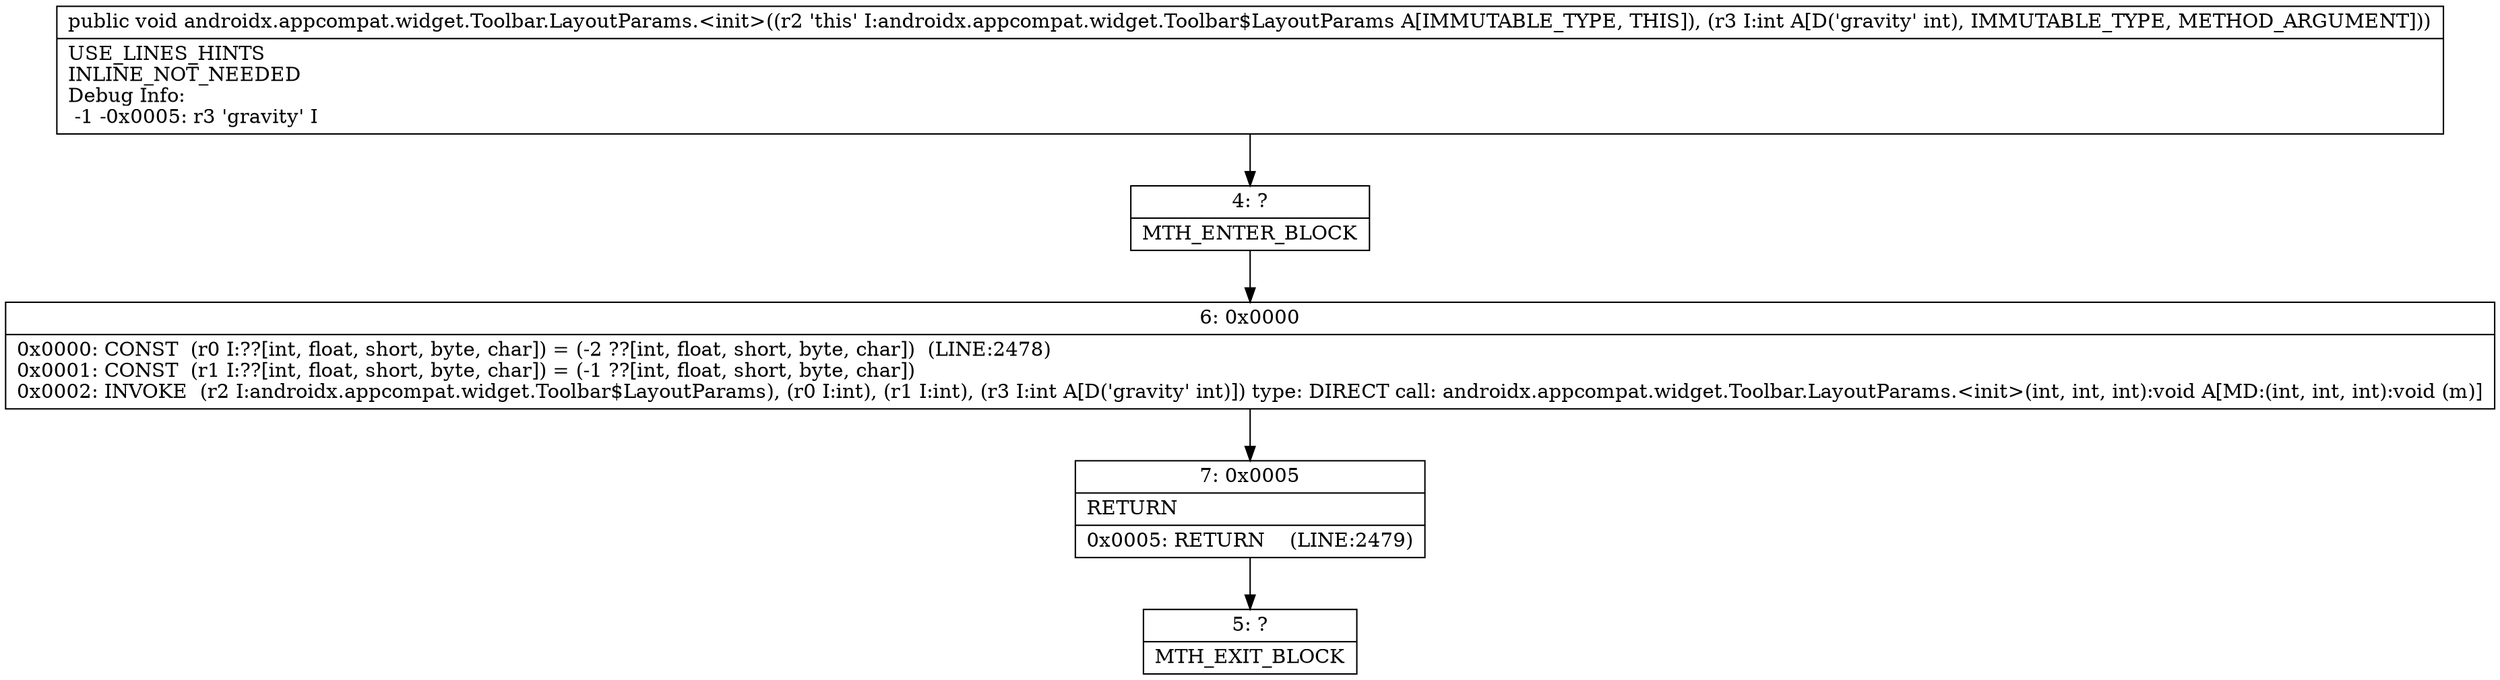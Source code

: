 digraph "CFG forandroidx.appcompat.widget.Toolbar.LayoutParams.\<init\>(I)V" {
Node_4 [shape=record,label="{4\:\ ?|MTH_ENTER_BLOCK\l}"];
Node_6 [shape=record,label="{6\:\ 0x0000|0x0000: CONST  (r0 I:??[int, float, short, byte, char]) = (\-2 ??[int, float, short, byte, char])  (LINE:2478)\l0x0001: CONST  (r1 I:??[int, float, short, byte, char]) = (\-1 ??[int, float, short, byte, char]) \l0x0002: INVOKE  (r2 I:androidx.appcompat.widget.Toolbar$LayoutParams), (r0 I:int), (r1 I:int), (r3 I:int A[D('gravity' int)]) type: DIRECT call: androidx.appcompat.widget.Toolbar.LayoutParams.\<init\>(int, int, int):void A[MD:(int, int, int):void (m)]\l}"];
Node_7 [shape=record,label="{7\:\ 0x0005|RETURN\l|0x0005: RETURN    (LINE:2479)\l}"];
Node_5 [shape=record,label="{5\:\ ?|MTH_EXIT_BLOCK\l}"];
MethodNode[shape=record,label="{public void androidx.appcompat.widget.Toolbar.LayoutParams.\<init\>((r2 'this' I:androidx.appcompat.widget.Toolbar$LayoutParams A[IMMUTABLE_TYPE, THIS]), (r3 I:int A[D('gravity' int), IMMUTABLE_TYPE, METHOD_ARGUMENT]))  | USE_LINES_HINTS\lINLINE_NOT_NEEDED\lDebug Info:\l  \-1 \-0x0005: r3 'gravity' I\l}"];
MethodNode -> Node_4;Node_4 -> Node_6;
Node_6 -> Node_7;
Node_7 -> Node_5;
}

